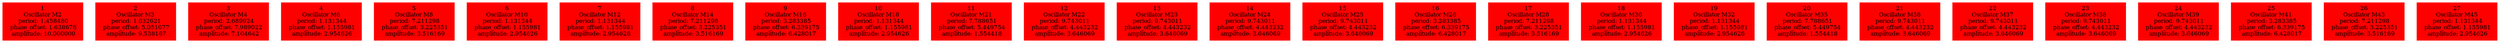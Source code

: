  digraph g{ forcelabels=true;
1 [label=<1<BR />Oscillator M2<BR /> period: 1.458480<BR /> phase_offset: 1.638676<BR /> amplitude: 10.000000>, shape=box,color=red,style=filled,fontsize=8];2 [label=<2<BR />Oscillator M3<BR /> period: 1.032621<BR /> phase_offset: 5.051077<BR /> amplitude: 9.538167>, shape=box,color=red,style=filled,fontsize=8];3 [label=<3<BR />Oscillator M4<BR /> period: 2.689924<BR /> phase_offset: 7.989022<BR /> amplitude: 7.104642>, shape=box,color=red,style=filled,fontsize=8];4 [label=<4<BR />Oscillator M6<BR /> period: 1.131344<BR /> phase_offset: 1.155981<BR /> amplitude: 2.954626>, shape=box,color=red,style=filled,fontsize=8];5 [label=<5<BR />Oscillator M8<BR /> period: 7.211298<BR /> phase_offset: 3.225351<BR /> amplitude: 3.516169>, shape=box,color=red,style=filled,fontsize=8];6 [label=<6<BR />Oscillator M10<BR /> period: 1.131344<BR /> phase_offset: 1.155981<BR /> amplitude: 2.954626>, shape=box,color=red,style=filled,fontsize=8];7 [label=<7<BR />Oscillator M12<BR /> period: 1.131344<BR /> phase_offset: 1.155981<BR /> amplitude: 2.954626>, shape=box,color=red,style=filled,fontsize=8];8 [label=<8<BR />Oscillator M14<BR /> period: 7.211298<BR /> phase_offset: 3.225351<BR /> amplitude: 3.516169>, shape=box,color=red,style=filled,fontsize=8];9 [label=<9<BR />Oscillator M16<BR /> period: 3.283385<BR /> phase_offset: 6.339175<BR /> amplitude: 6.428017>, shape=box,color=red,style=filled,fontsize=8];10 [label=<10<BR />Oscillator M18<BR /> period: 1.131344<BR /> phase_offset: 1.155981<BR /> amplitude: 2.954626>, shape=box,color=red,style=filled,fontsize=8];11 [label=<11<BR />Oscillator M21<BR /> period: 7.788651<BR /> phase_offset: 5.449754<BR /> amplitude: 1.554418>, shape=box,color=red,style=filled,fontsize=8];12 [label=<12<BR />Oscillator M22<BR /> period: 9.743011<BR /> phase_offset: 4.443232<BR /> amplitude: 3.646069>, shape=box,color=red,style=filled,fontsize=8];13 [label=<13<BR />Oscillator M23<BR /> period: 9.743011<BR /> phase_offset: 4.443232<BR /> amplitude: 3.646069>, shape=box,color=red,style=filled,fontsize=8];14 [label=<14<BR />Oscillator M24<BR /> period: 9.743011<BR /> phase_offset: 4.443232<BR /> amplitude: 3.646069>, shape=box,color=red,style=filled,fontsize=8];15 [label=<15<BR />Oscillator M25<BR /> period: 9.743011<BR /> phase_offset: 4.443232<BR /> amplitude: 3.646069>, shape=box,color=red,style=filled,fontsize=8];16 [label=<16<BR />Oscillator M26<BR /> period: 3.283385<BR /> phase_offset: 6.339175<BR /> amplitude: 6.428017>, shape=box,color=red,style=filled,fontsize=8];17 [label=<17<BR />Oscillator M28<BR /> period: 7.211298<BR /> phase_offset: 3.225351<BR /> amplitude: 3.516169>, shape=box,color=red,style=filled,fontsize=8];18 [label=<18<BR />Oscillator M30<BR /> period: 1.131344<BR /> phase_offset: 1.155981<BR /> amplitude: 2.954626>, shape=box,color=red,style=filled,fontsize=8];19 [label=<19<BR />Oscillator M32<BR /> period: 1.131344<BR /> phase_offset: 1.155981<BR /> amplitude: 2.954626>, shape=box,color=red,style=filled,fontsize=8];20 [label=<20<BR />Oscillator M35<BR /> period: 7.788651<BR /> phase_offset: 5.449754<BR /> amplitude: 1.554418>, shape=box,color=red,style=filled,fontsize=8];21 [label=<21<BR />Oscillator M36<BR /> period: 9.743011<BR /> phase_offset: 4.443232<BR /> amplitude: 3.646069>, shape=box,color=red,style=filled,fontsize=8];22 [label=<22<BR />Oscillator M37<BR /> period: 9.743011<BR /> phase_offset: 4.443232<BR /> amplitude: 3.646069>, shape=box,color=red,style=filled,fontsize=8];23 [label=<23<BR />Oscillator M38<BR /> period: 9.743011<BR /> phase_offset: 4.443232<BR /> amplitude: 3.646069>, shape=box,color=red,style=filled,fontsize=8];24 [label=<24<BR />Oscillator M39<BR /> period: 9.743011<BR /> phase_offset: 4.443232<BR /> amplitude: 3.646069>, shape=box,color=red,style=filled,fontsize=8];25 [label=<25<BR />Oscillator M41<BR /> period: 3.283385<BR /> phase_offset: 6.339175<BR /> amplitude: 6.428017>, shape=box,color=red,style=filled,fontsize=8];26 [label=<26<BR />Oscillator M43<BR /> period: 7.211298<BR /> phase_offset: 3.225351<BR /> amplitude: 3.516169>, shape=box,color=red,style=filled,fontsize=8];27 [label=<27<BR />Oscillator M45<BR /> period: 1.131344<BR /> phase_offset: 1.155981<BR /> amplitude: 2.954626>, shape=box,color=red,style=filled,fontsize=8]; }
